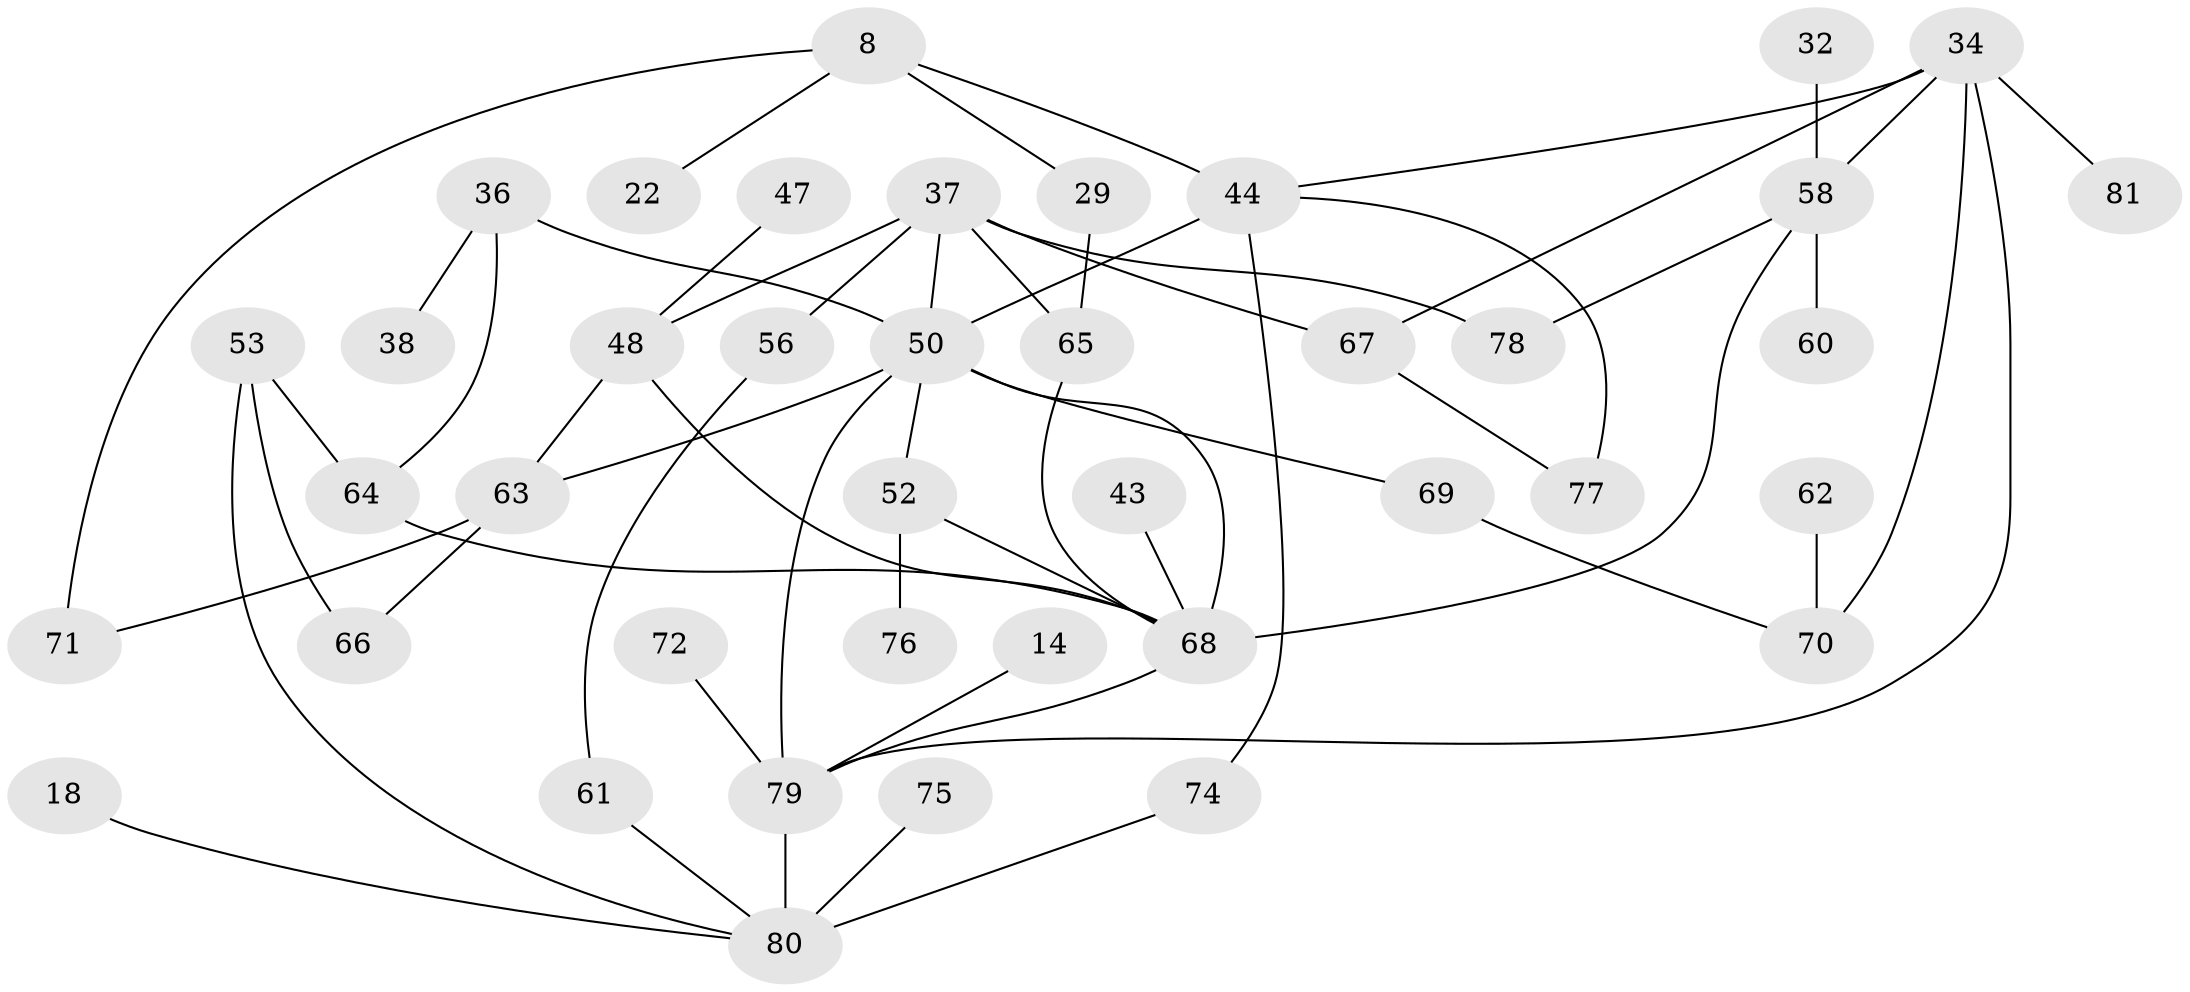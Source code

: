 // original degree distribution, {10: 0.012345679012345678, 3: 0.2962962962962963, 5: 0.07407407407407407, 7: 0.012345679012345678, 6: 0.024691358024691357, 4: 0.1111111111111111, 8: 0.012345679012345678, 1: 0.16049382716049382, 2: 0.2962962962962963}
// Generated by graph-tools (version 1.1) at 2025/42/03/09/25 04:42:30]
// undirected, 40 vertices, 57 edges
graph export_dot {
graph [start="1"]
  node [color=gray90,style=filled];
  8;
  14;
  18;
  22;
  29;
  32;
  34 [super="+9"];
  36 [super="+23"];
  37 [super="+33+27"];
  38;
  43;
  44 [super="+41+31"];
  47;
  48 [super="+46+45"];
  50 [super="+1+40"];
  52;
  53 [super="+24"];
  56 [super="+55"];
  58 [super="+21+39"];
  60;
  61 [super="+17"];
  62;
  63;
  64 [super="+30+26"];
  65 [super="+49"];
  66;
  67 [super="+57"];
  68 [super="+35+20"];
  69;
  70 [super="+11+42+51"];
  71;
  72;
  74;
  75;
  76;
  77;
  78;
  79 [super="+15+19+54+59"];
  80 [super="+12+73"];
  81;
  8 -- 22;
  8 -- 29;
  8 -- 71;
  8 -- 44;
  14 -- 79;
  18 -- 80;
  29 -- 65;
  32 -- 58 [weight=2];
  34 -- 81;
  34 -- 58 [weight=2];
  34 -- 67;
  34 -- 70;
  34 -- 79 [weight=3];
  34 -- 44;
  36 -- 38 [weight=2];
  36 -- 50 [weight=4];
  36 -- 64;
  37 -- 65;
  37 -- 50 [weight=2];
  37 -- 67 [weight=2];
  37 -- 78;
  37 -- 48;
  37 -- 56;
  43 -- 68;
  44 -- 77;
  44 -- 50 [weight=2];
  44 -- 74;
  47 -- 48;
  48 -- 63;
  48 -- 68 [weight=2];
  50 -- 69;
  50 -- 79 [weight=3];
  50 -- 52;
  50 -- 63;
  50 -- 68;
  52 -- 76;
  52 -- 68;
  53 -- 66;
  53 -- 80;
  53 -- 64 [weight=2];
  56 -- 61;
  58 -- 60 [weight=3];
  58 -- 78;
  58 -- 68;
  61 -- 80;
  62 -- 70;
  63 -- 66;
  63 -- 71;
  64 -- 68 [weight=3];
  65 -- 68;
  67 -- 77;
  68 -- 79;
  69 -- 70;
  72 -- 79;
  74 -- 80;
  75 -- 80;
  79 -- 80 [weight=2];
}
